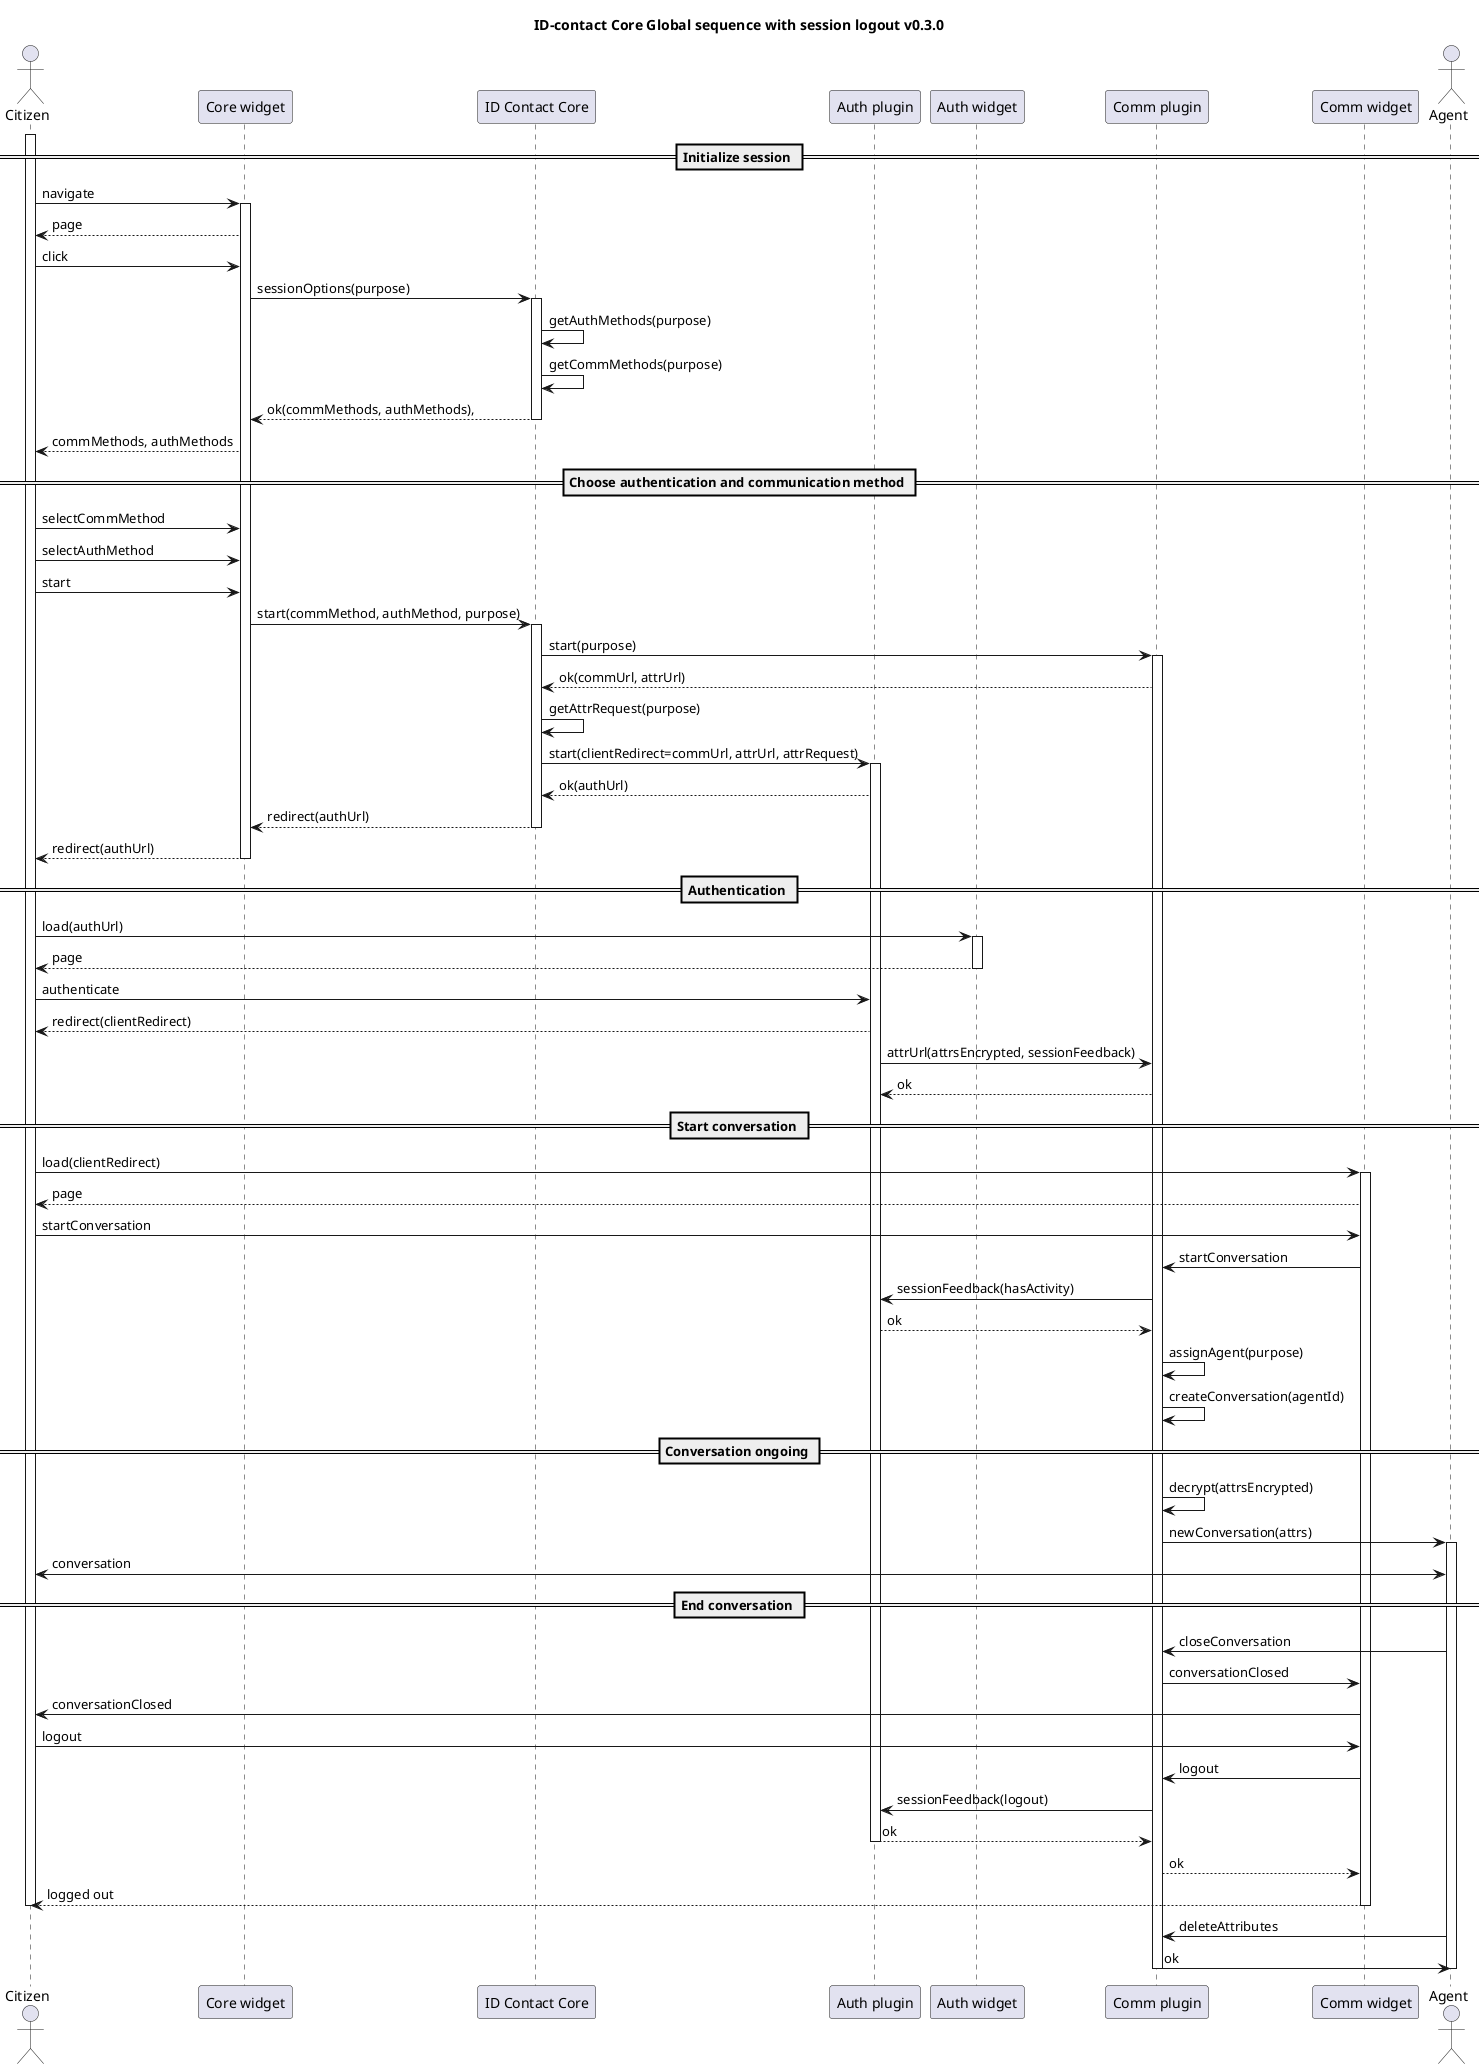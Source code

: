 
@startuml
title ID-contact Core Global sequence with session logout v0.3.0

actor Citizen as citizen
participant "Core widget" as widget
participant "ID Contact Core" as core
participant "Auth plugin" as auth_plugin
participant "Auth widget" as auth_widget
participant "Comm plugin" as comm_plugin
participant "Comm widget" as comm_widget
actor Agent as agent

== Initialize session ==

activate citizen
citizen->widget: navigate
activate widget
widget-->citizen: page
citizen->widget: click
widget->core: sessionOptions(purpose)
activate core
core->core: getAuthMethods(purpose)
core->core: getCommMethods(purpose)
core-->widget: ok(commMethods, authMethods),
deactivate core
widget-->citizen: commMethods, authMethods

== Choose authentication and communication method ==

citizen->widget: selectCommMethod
citizen->widget: selectAuthMethod
citizen->widget: start
widget->core: start(commMethod, authMethod, purpose)
activate core
core->comm_plugin: start(purpose)
activate comm_plugin
comm_plugin-->core: ok(commUrl, attrUrl)
core->core: getAttrRequest(purpose)
core->auth_plugin: start(clientRedirect=commUrl, attrUrl, attrRequest)
activate auth_plugin
auth_plugin-->core: ok(authUrl)
core-->widget: redirect(authUrl)
deactivate core
widget-->citizen: redirect(authUrl)
deactivate widget

== Authentication ==

citizen->auth_widget: load(authUrl)
activate auth_widget
auth_widget-->citizen: page
deactivate auth_widget

citizen->auth_plugin: authenticate
auth_plugin-->citizen: redirect(clientRedirect)
auth_plugin->comm_plugin: attrUrl(attrsEncrypted, sessionFeedback)
comm_plugin-->auth_plugin: ok

== Start conversation ==

citizen->comm_widget: load(clientRedirect)
activate comm_widget
comm_widget-->citizen: page

citizen->comm_widget: startConversation
comm_widget->comm_plugin: startConversation

comm_plugin->auth_plugin: sessionFeedback(hasActivity)
auth_plugin-->comm_plugin: ok

comm_plugin->comm_plugin: assignAgent(purpose)
comm_plugin->comm_plugin: createConversation(agentId)

== Conversation ongoing ==
comm_plugin->comm_plugin: decrypt(attrsEncrypted)
comm_plugin->agent: newConversation(attrs)

activate agent
citizen<->agent: conversation

== End conversation ==
agent->comm_plugin: closeConversation
comm_plugin->comm_widget: conversationClosed
deactivate widget
comm_widget->citizen: conversationClosed
citizen->comm_widget: logout
comm_widget->comm_plugin: logout
comm_plugin->auth_plugin: sessionFeedback(logout)
auth_plugin-->comm_plugin: ok
deactivate auth_plugin
comm_plugin-->comm_widget: ok
comm_widget-->citizen: logged out
deactivate comm_widget
deactivate citizen
agent->comm_plugin: deleteAttributes
comm_plugin->agent: ok
deactivate comm_plugin
deactivate agent

@enduml
